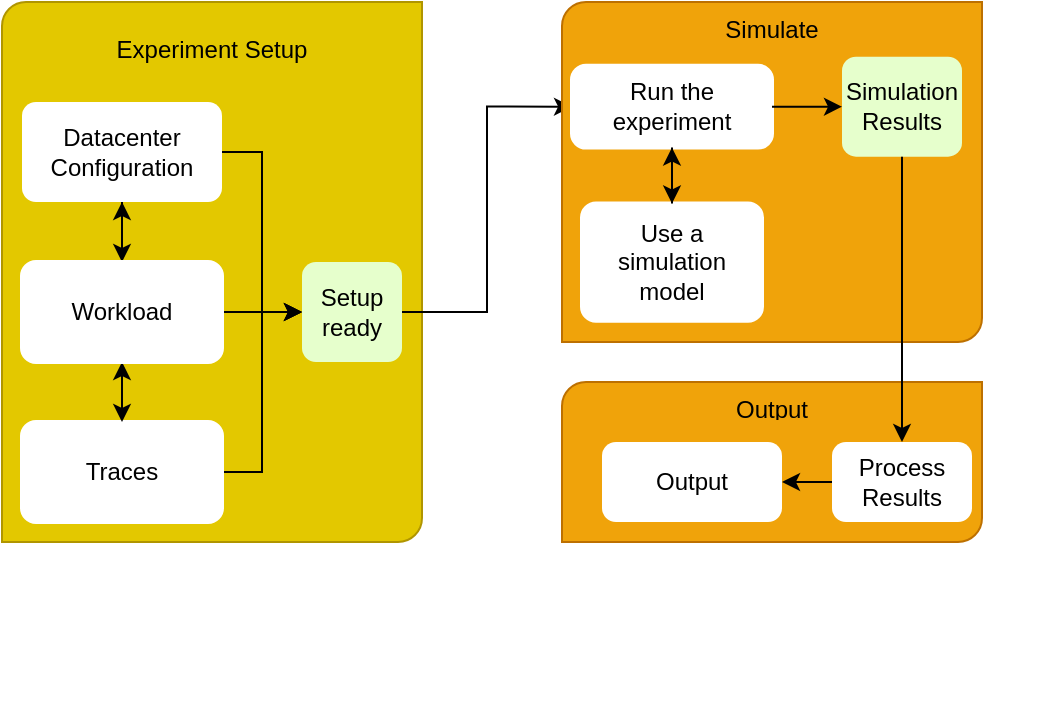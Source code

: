 <mxfile version="22.1.16" type="device">
  <diagram id="kgpKYQtTHZ0yAKxKKP6v" name="Page-1">
    <mxGraphModel dx="1244" dy="907" grid="1" gridSize="10" guides="1" tooltips="1" connect="1" arrows="1" fold="1" page="1" pageScale="1" pageWidth="850" pageHeight="1100" math="0" shadow="0">
      <root>
        <mxCell id="0" />
        <mxCell id="1" parent="0" />
        <mxCell id="4ygqf5NtOMDVepOGVZXZ-30" value="" style="verticalLabelPosition=bottom;verticalAlign=top;html=1;shape=mxgraph.basic.diag_round_rect;dx=6;whiteSpace=wrap;fillColor=#e3c800;strokeColor=#B09500;fontColor=#000000;" parent="1" vertex="1">
          <mxGeometry x="40" y="40" width="210" height="270" as="geometry" />
        </mxCell>
        <mxCell id="4ygqf5NtOMDVepOGVZXZ-31" value="&lt;font color=&quot;#000000&quot;&gt;Experiment Setup&lt;/font&gt;" style="text;strokeColor=none;fillColor=none;align=center;verticalAlign=top;spacingLeft=4;spacingRight=4;overflow=hidden;rotatable=0;points=[[0,0.5],[1,0.5]];portConstraint=eastwest;whiteSpace=wrap;html=1;" parent="1" vertex="1">
          <mxGeometry x="40" y="50" width="210" height="26" as="geometry" />
        </mxCell>
        <mxCell id="4ygqf5NtOMDVepOGVZXZ-41" style="edgeStyle=orthogonalEdgeStyle;rounded=0;orthogonalLoop=1;jettySize=auto;html=1;exitX=0.5;exitY=1;exitDx=0;exitDy=0;entryX=0.5;entryY=0;entryDx=0;entryDy=0;" parent="1" source="4ygqf5NtOMDVepOGVZXZ-34" target="4ygqf5NtOMDVepOGVZXZ-39" edge="1">
          <mxGeometry relative="1" as="geometry" />
        </mxCell>
        <mxCell id="4ygqf5NtOMDVepOGVZXZ-68" style="edgeStyle=orthogonalEdgeStyle;rounded=0;orthogonalLoop=1;jettySize=auto;html=1;exitX=1;exitY=0.5;exitDx=0;exitDy=0;entryX=0;entryY=0.5;entryDx=0;entryDy=0;" parent="1" source="4ygqf5NtOMDVepOGVZXZ-34" target="4ygqf5NtOMDVepOGVZXZ-67" edge="1">
          <mxGeometry relative="1" as="geometry" />
        </mxCell>
        <mxCell id="4ygqf5NtOMDVepOGVZXZ-34" value="&lt;font color=&quot;#000000&quot;&gt;Datacenter Configuration&lt;/font&gt;" style="rounded=1;whiteSpace=wrap;html=1;absoluteArcSize=1;arcSize=14;strokeWidth=2;strokeColor=none;fillColor=#FFFFFF;" parent="1" vertex="1">
          <mxGeometry x="50" y="90" width="100" height="50" as="geometry" />
        </mxCell>
        <mxCell id="4ygqf5NtOMDVepOGVZXZ-44" style="edgeStyle=orthogonalEdgeStyle;rounded=0;orthogonalLoop=1;jettySize=auto;html=1;exitX=0.5;exitY=0;exitDx=0;exitDy=0;" parent="1" source="4ygqf5NtOMDVepOGVZXZ-38" target="4ygqf5NtOMDVepOGVZXZ-39" edge="1">
          <mxGeometry relative="1" as="geometry" />
        </mxCell>
        <mxCell id="4ygqf5NtOMDVepOGVZXZ-69" style="edgeStyle=orthogonalEdgeStyle;rounded=0;orthogonalLoop=1;jettySize=auto;html=1;exitX=1;exitY=0.5;exitDx=0;exitDy=0;entryX=0;entryY=0.5;entryDx=0;entryDy=0;" parent="1" source="4ygqf5NtOMDVepOGVZXZ-38" target="4ygqf5NtOMDVepOGVZXZ-67" edge="1">
          <mxGeometry relative="1" as="geometry" />
        </mxCell>
        <mxCell id="4ygqf5NtOMDVepOGVZXZ-38" value="Traces" style="rounded=1;whiteSpace=wrap;html=1;absoluteArcSize=1;arcSize=14;strokeWidth=2;strokeColor=#FFFFFF;fillColor=#FFFFFF;" parent="1" vertex="1">
          <mxGeometry x="50" y="250" width="100" height="50" as="geometry" />
        </mxCell>
        <mxCell id="4ygqf5NtOMDVepOGVZXZ-42" style="edgeStyle=orthogonalEdgeStyle;rounded=0;orthogonalLoop=1;jettySize=auto;html=1;exitX=0.5;exitY=0;exitDx=0;exitDy=0;entryX=0.5;entryY=1;entryDx=0;entryDy=0;" parent="1" source="4ygqf5NtOMDVepOGVZXZ-39" target="4ygqf5NtOMDVepOGVZXZ-34" edge="1">
          <mxGeometry relative="1" as="geometry" />
        </mxCell>
        <mxCell id="4ygqf5NtOMDVepOGVZXZ-43" style="edgeStyle=orthogonalEdgeStyle;rounded=0;orthogonalLoop=1;jettySize=auto;html=1;exitX=0.5;exitY=1;exitDx=0;exitDy=0;entryX=0.5;entryY=0;entryDx=0;entryDy=0;" parent="1" source="4ygqf5NtOMDVepOGVZXZ-39" target="4ygqf5NtOMDVepOGVZXZ-38" edge="1">
          <mxGeometry relative="1" as="geometry" />
        </mxCell>
        <mxCell id="4ygqf5NtOMDVepOGVZXZ-70" style="edgeStyle=orthogonalEdgeStyle;rounded=0;orthogonalLoop=1;jettySize=auto;html=1;exitX=1;exitY=0.5;exitDx=0;exitDy=0;" parent="1" source="4ygqf5NtOMDVepOGVZXZ-39" target="4ygqf5NtOMDVepOGVZXZ-67" edge="1">
          <mxGeometry relative="1" as="geometry" />
        </mxCell>
        <mxCell id="4ygqf5NtOMDVepOGVZXZ-39" value="&lt;font color=&quot;#000000&quot;&gt;Workload&lt;br&gt;&lt;/font&gt;" style="rounded=1;whiteSpace=wrap;html=1;absoluteArcSize=1;arcSize=14;strokeWidth=2;strokeColor=#FFFFFF;fillColor=#FFFFFF;" parent="1" vertex="1">
          <mxGeometry x="50" y="170" width="100" height="50" as="geometry" />
        </mxCell>
        <mxCell id="4ygqf5NtOMDVepOGVZXZ-52" style="edgeStyle=orthogonalEdgeStyle;rounded=0;orthogonalLoop=1;jettySize=auto;html=1;exitX=0.5;exitY=1;exitDx=0;exitDy=0;" parent="1" edge="1">
          <mxGeometry relative="1" as="geometry">
            <mxPoint x="455" y="250" as="sourcePoint" />
            <mxPoint x="455" y="250" as="targetPoint" />
          </mxGeometry>
        </mxCell>
        <mxCell id="4ygqf5NtOMDVepOGVZXZ-57" value="&lt;font color=&quot;#000000&quot;&gt;Simulator&lt;/font&gt;" style="text;strokeColor=none;fillColor=none;align=center;verticalAlign=top;spacingLeft=4;spacingRight=4;overflow=hidden;rotatable=0;points=[[0,0.5],[1,0.5]];portConstraint=eastwest;whiteSpace=wrap;html=1;" parent="1" vertex="1">
          <mxGeometry x="350" y="50" width="210" height="26" as="geometry" />
        </mxCell>
        <mxCell id="4ygqf5NtOMDVepOGVZXZ-74" style="edgeStyle=orthogonalEdgeStyle;rounded=0;orthogonalLoop=1;jettySize=auto;html=1;exitX=1;exitY=0.5;exitDx=0;exitDy=0;entryX=0;entryY=0.5;entryDx=0;entryDy=0;" parent="1" source="4ygqf5NtOMDVepOGVZXZ-67" target="4ygqf5NtOMDVepOGVZXZ-60" edge="1">
          <mxGeometry relative="1" as="geometry" />
        </mxCell>
        <mxCell id="4ygqf5NtOMDVepOGVZXZ-67" value="&lt;font color=&quot;#000000&quot;&gt;Setup&lt;br&gt;ready&lt;br&gt;&lt;/font&gt;" style="rounded=1;whiteSpace=wrap;html=1;absoluteArcSize=1;arcSize=14;strokeWidth=2;strokeColor=none;fillColor=#E6FFCC;fontColor=#ffffff;" parent="1" vertex="1">
          <mxGeometry x="190" y="170" width="50" height="50" as="geometry" />
        </mxCell>
        <mxCell id="4ygqf5NtOMDVepOGVZXZ-77" value="" style="group;movable=1;resizable=1;rotatable=1;deletable=1;editable=1;locked=0;connectable=1;" parent="1" vertex="1" connectable="0">
          <mxGeometry x="320" y="230" width="210" height="170" as="geometry" />
        </mxCell>
        <mxCell id="4ygqf5NtOMDVepOGVZXZ-78" value="" style="verticalLabelPosition=bottom;verticalAlign=top;html=1;shape=mxgraph.basic.diag_round_rect;dx=6;whiteSpace=wrap;fillColor=#f0a30a;strokeColor=#BD7000;fontColor=#000000;" parent="4ygqf5NtOMDVepOGVZXZ-77" vertex="1">
          <mxGeometry width="210" height="80" as="geometry" />
        </mxCell>
        <mxCell id="4ygqf5NtOMDVepOGVZXZ-84" value="&lt;font color=&quot;#000000&quot;&gt;Output&lt;/font&gt;" style="text;strokeColor=none;fillColor=none;align=center;verticalAlign=top;spacingLeft=4;spacingRight=4;overflow=hidden;rotatable=0;points=[[0,0.5],[1,0.5]];portConstraint=eastwest;whiteSpace=wrap;html=1;" parent="4ygqf5NtOMDVepOGVZXZ-77" vertex="1">
          <mxGeometry y="-0.004" width="210" height="16.37" as="geometry" />
        </mxCell>
        <mxCell id="4ygqf5NtOMDVepOGVZXZ-93" style="edgeStyle=orthogonalEdgeStyle;rounded=0;orthogonalLoop=1;jettySize=auto;html=1;exitX=0;exitY=0.5;exitDx=0;exitDy=0;" parent="4ygqf5NtOMDVepOGVZXZ-77" source="4ygqf5NtOMDVepOGVZXZ-85" target="4ygqf5NtOMDVepOGVZXZ-92" edge="1">
          <mxGeometry relative="1" as="geometry" />
        </mxCell>
        <mxCell id="4ygqf5NtOMDVepOGVZXZ-85" value="&lt;font color=&quot;#000000&quot;&gt;Process Results&lt;br&gt;&lt;/font&gt;" style="rounded=1;whiteSpace=wrap;html=1;absoluteArcSize=1;arcSize=14;strokeWidth=2;strokeColor=none;fillColor=#FFFFFF;" parent="4ygqf5NtOMDVepOGVZXZ-77" vertex="1">
          <mxGeometry x="135" y="30" width="70" height="40" as="geometry" />
        </mxCell>
        <mxCell id="4ygqf5NtOMDVepOGVZXZ-92" value="&lt;font color=&quot;#000000&quot;&gt;Output&lt;br&gt;&lt;/font&gt;" style="rounded=1;whiteSpace=wrap;html=1;absoluteArcSize=1;arcSize=14;strokeWidth=2;strokeColor=none;fillColor=#FFFFFF;" parent="4ygqf5NtOMDVepOGVZXZ-77" vertex="1">
          <mxGeometry x="20" y="30" width="90" height="40" as="geometry" />
        </mxCell>
        <mxCell id="4ygqf5NtOMDVepOGVZXZ-86" value="" style="group;strokeColor=none;" parent="1" vertex="1" connectable="0">
          <mxGeometry x="320" y="39.996" width="210" height="170.004" as="geometry" />
        </mxCell>
        <mxCell id="4ygqf5NtOMDVepOGVZXZ-56" value="" style="verticalLabelPosition=bottom;verticalAlign=top;html=1;shape=mxgraph.basic.diag_round_rect;dx=6;whiteSpace=wrap;fillColor=#f0a30a;strokeColor=#BD7000;fontColor=#000000;" parent="4ygqf5NtOMDVepOGVZXZ-86" vertex="1">
          <mxGeometry y="0.004" width="210" height="170" as="geometry" />
        </mxCell>
        <mxCell id="4ygqf5NtOMDVepOGVZXZ-58" value="&lt;font color=&quot;#000000&quot;&gt;Use a simulation model&lt;br&gt;&lt;/font&gt;" style="rounded=1;whiteSpace=wrap;html=1;absoluteArcSize=1;arcSize=14;strokeWidth=2;strokeColor=#FFFFFF;fillColor=#FFFFFF;" parent="4ygqf5NtOMDVepOGVZXZ-86" vertex="1">
          <mxGeometry x="10" y="100.739" width="90" height="58.639" as="geometry" />
        </mxCell>
        <mxCell id="4ygqf5NtOMDVepOGVZXZ-60" value="&lt;font color=&quot;#000000&quot;&gt;Run the experiment&lt;br&gt;&lt;/font&gt;" style="rounded=1;whiteSpace=wrap;html=1;absoluteArcSize=1;arcSize=14;strokeWidth=2;strokeColor=#FFFFFF;fillColor=#FFFFFF;movable=1;resizable=1;rotatable=1;deletable=1;editable=1;locked=0;connectable=1;" parent="4ygqf5NtOMDVepOGVZXZ-86" vertex="1">
          <mxGeometry x="5" y="31.879" width="100" height="40.928" as="geometry" />
        </mxCell>
        <mxCell id="4ygqf5NtOMDVepOGVZXZ-62" style="edgeStyle=orthogonalEdgeStyle;rounded=0;orthogonalLoop=1;jettySize=auto;html=1;" parent="4ygqf5NtOMDVepOGVZXZ-86" source="4ygqf5NtOMDVepOGVZXZ-58" target="4ygqf5NtOMDVepOGVZXZ-60" edge="1">
          <mxGeometry relative="1" as="geometry" />
        </mxCell>
        <mxCell id="4ygqf5NtOMDVepOGVZXZ-73" value="&lt;font color=&quot;#000000&quot;&gt;Simulate&lt;/font&gt;" style="text;strokeColor=none;fillColor=none;align=center;verticalAlign=top;spacingLeft=4;spacingRight=4;overflow=hidden;rotatable=0;points=[[0,0.5],[1,0.5]];portConstraint=eastwest;whiteSpace=wrap;html=1;" parent="4ygqf5NtOMDVepOGVZXZ-86" vertex="1">
          <mxGeometry width="210" height="16.37" as="geometry" />
        </mxCell>
        <mxCell id="4ygqf5NtOMDVepOGVZXZ-75" value="&lt;font color=&quot;#000000&quot;&gt;Simulation Results&lt;br&gt;&lt;/font&gt;" style="rounded=1;whiteSpace=wrap;html=1;absoluteArcSize=1;arcSize=14;strokeWidth=2;strokeColor=none;fillColor=#E6FFCC;gradientColor=none;" parent="4ygqf5NtOMDVepOGVZXZ-86" vertex="1">
          <mxGeometry x="140" y="27.344" width="60" height="50" as="geometry" />
        </mxCell>
        <mxCell id="4ygqf5NtOMDVepOGVZXZ-64" style="edgeStyle=orthogonalEdgeStyle;rounded=0;orthogonalLoop=1;jettySize=auto;html=1;exitX=0.5;exitY=1;exitDx=0;exitDy=0;entryX=0.5;entryY=0;entryDx=0;entryDy=0;" parent="4ygqf5NtOMDVepOGVZXZ-86" source="4ygqf5NtOMDVepOGVZXZ-60" target="4ygqf5NtOMDVepOGVZXZ-58" edge="1">
          <mxGeometry relative="1" as="geometry" />
        </mxCell>
        <mxCell id="4ygqf5NtOMDVepOGVZXZ-76" style="edgeStyle=orthogonalEdgeStyle;rounded=0;orthogonalLoop=1;jettySize=auto;html=1;entryX=0;entryY=0.5;entryDx=0;entryDy=0;" parent="4ygqf5NtOMDVepOGVZXZ-86" source="4ygqf5NtOMDVepOGVZXZ-60" target="4ygqf5NtOMDVepOGVZXZ-75" edge="1">
          <mxGeometry relative="1" as="geometry" />
        </mxCell>
        <mxCell id="4ygqf5NtOMDVepOGVZXZ-87" style="edgeStyle=orthogonalEdgeStyle;rounded=0;orthogonalLoop=1;jettySize=auto;html=1;" parent="1" source="4ygqf5NtOMDVepOGVZXZ-75" target="4ygqf5NtOMDVepOGVZXZ-85" edge="1">
          <mxGeometry relative="1" as="geometry" />
        </mxCell>
      </root>
    </mxGraphModel>
  </diagram>
</mxfile>
